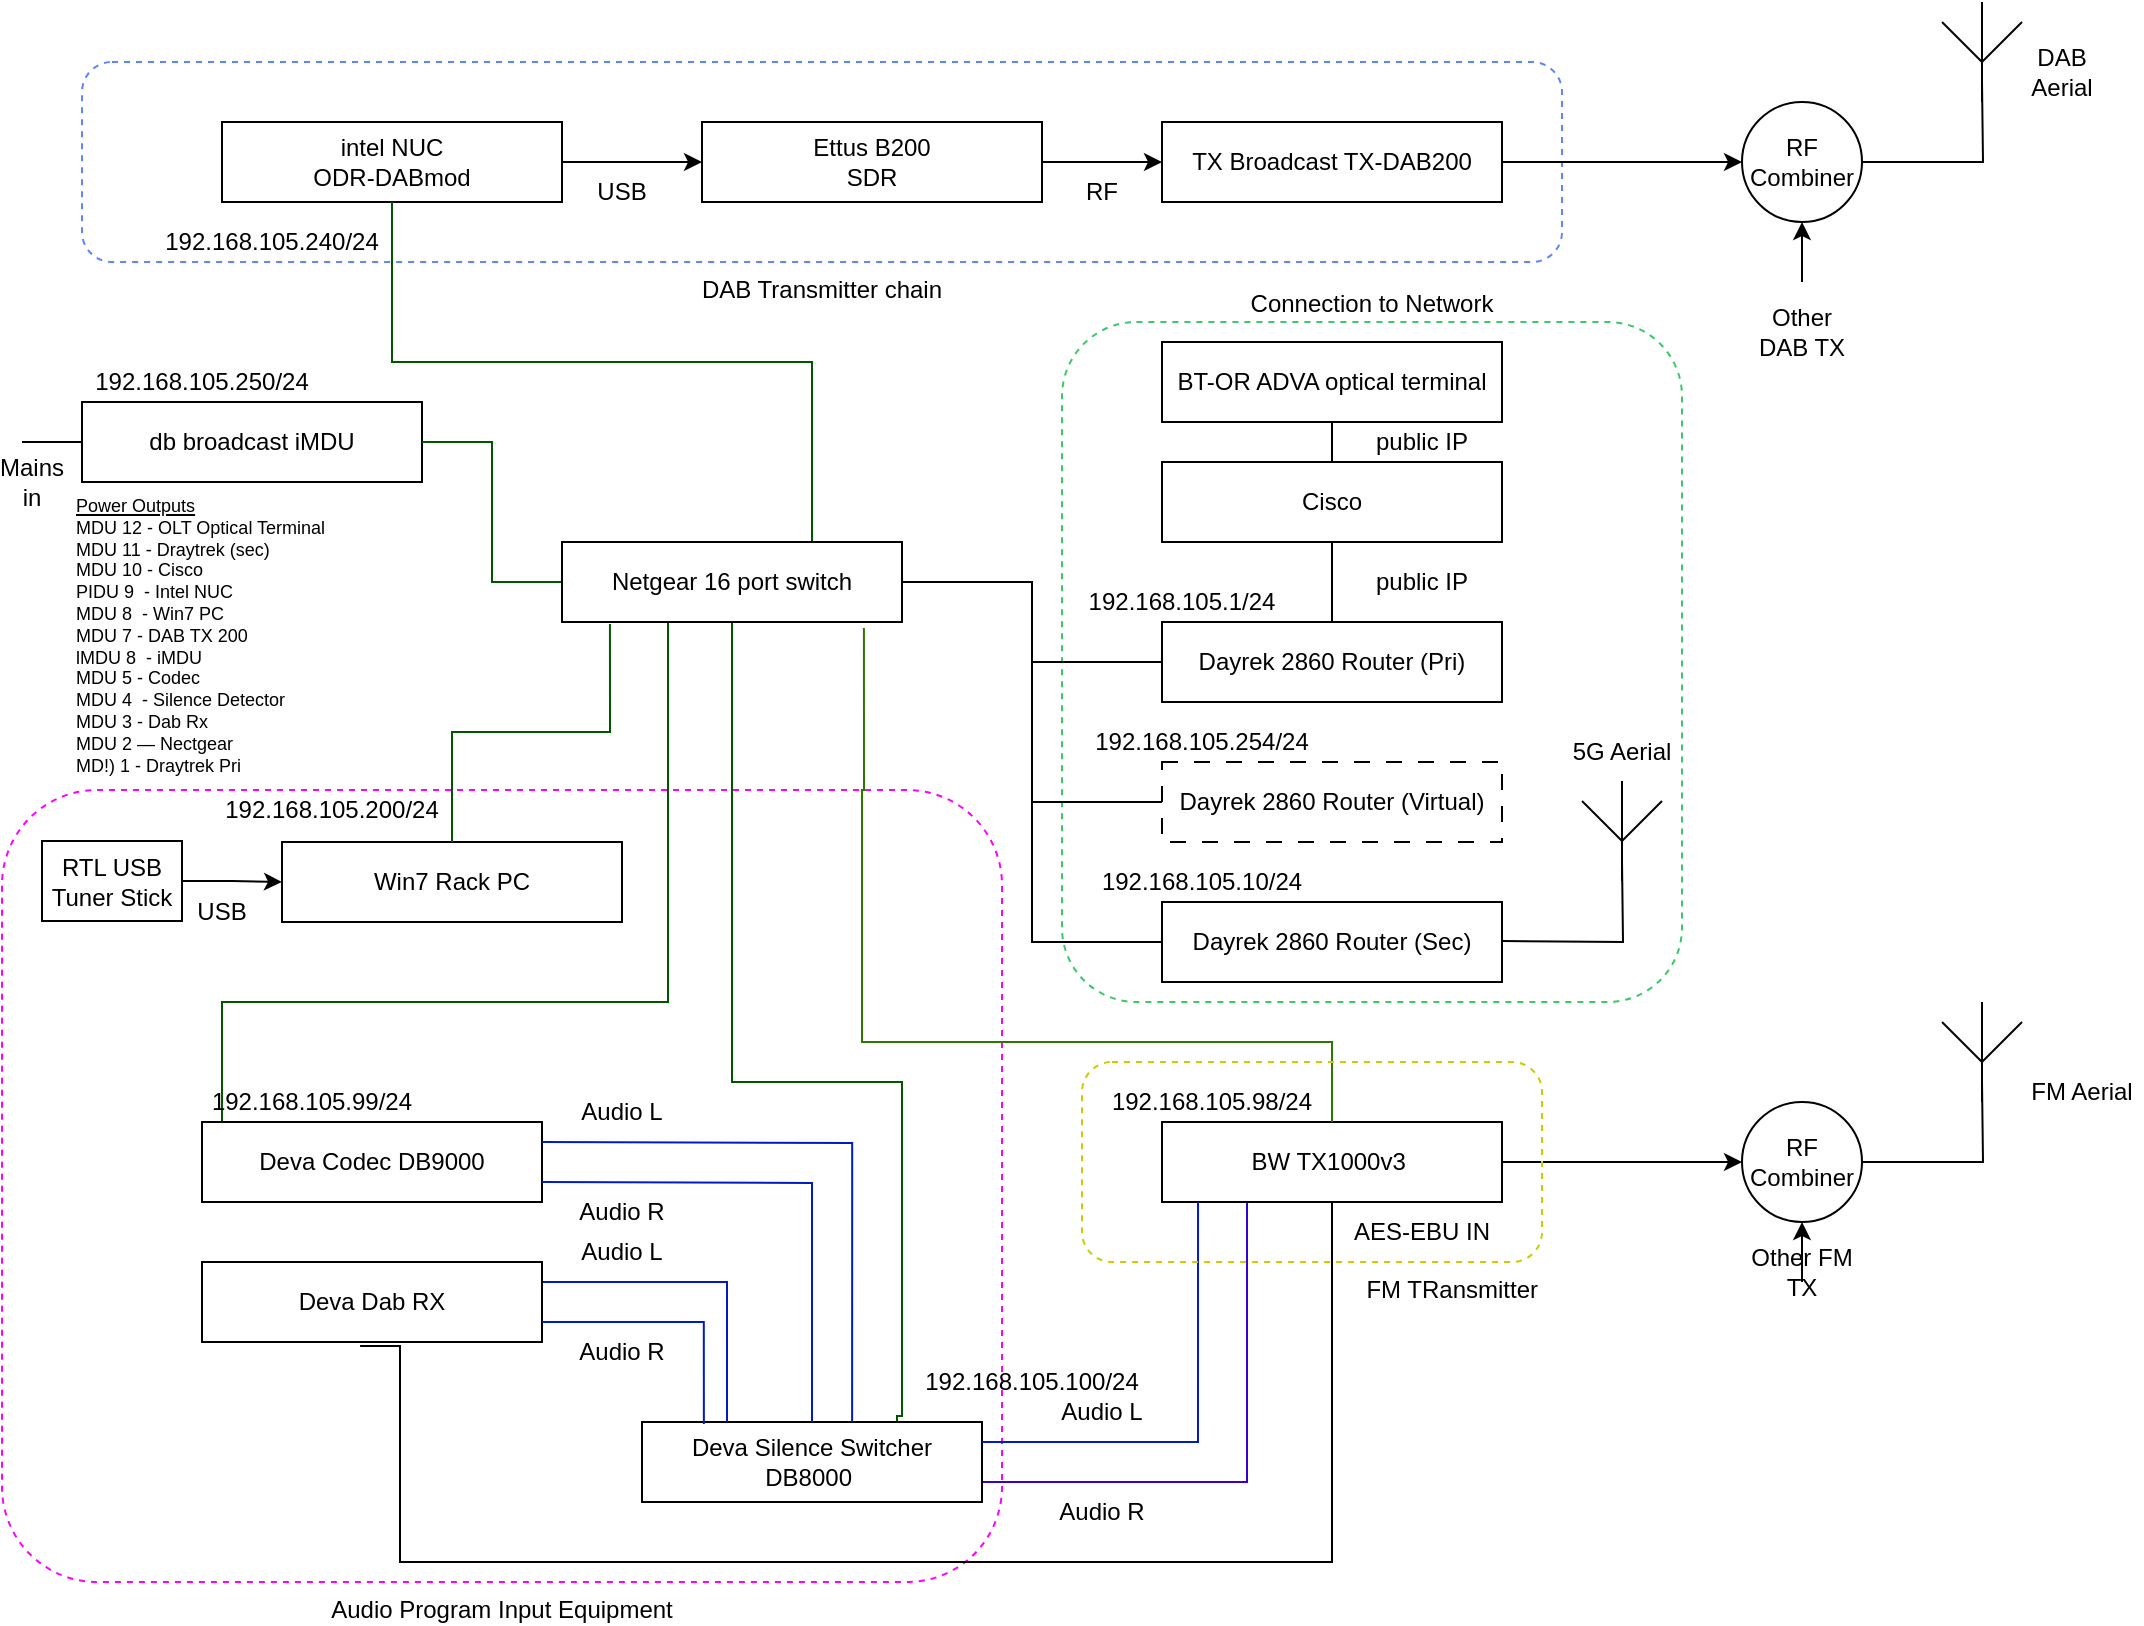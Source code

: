 <mxfile version="27.0.9">
  <diagram name="Page-1" id="bndg_6HbLod__y72PkgO">
    <mxGraphModel dx="1426" dy="841" grid="1" gridSize="10" guides="1" tooltips="1" connect="1" arrows="1" fold="1" page="1" pageScale="1" pageWidth="1169" pageHeight="827" math="0" shadow="0">
      <root>
        <mxCell id="0" />
        <mxCell id="1" parent="0" />
        <mxCell id="5baGiT5Odm0ee1N5B_kk-13" value="Connection to Network" style="rounded=1;whiteSpace=wrap;html=1;dashed=1;fillColor=none;labelPosition=center;verticalLabelPosition=top;align=center;verticalAlign=bottom;arcSize=12;strokeColor=light-dark(#3bc966, #ededed);" vertex="1" parent="1">
          <mxGeometry x="560" y="180" width="310" height="340" as="geometry" />
        </mxCell>
        <mxCell id="5baGiT5Odm0ee1N5B_kk-10" value="Audio Program I&lt;span style=&quot;background-color: transparent; color: light-dark(rgb(0, 0, 0), rgb(255, 255, 255));&quot;&gt;nput Equipment&lt;/span&gt;" style="rounded=1;whiteSpace=wrap;html=1;dashed=1;fillColor=none;labelPosition=center;verticalLabelPosition=bottom;align=center;verticalAlign=top;arcSize=12;strokeColor=#FF00FF;" vertex="1" parent="1">
          <mxGeometry x="30" y="414" width="500" height="396" as="geometry" />
        </mxCell>
        <mxCell id="AULBceBfQgbjoqoKDMBw-36" value="DAB Transmitter chain" style="rounded=1;whiteSpace=wrap;html=1;dashed=1;fillColor=none;labelPosition=center;verticalLabelPosition=bottom;align=center;verticalAlign=top;strokeColor=#5F84FF;" parent="1" vertex="1">
          <mxGeometry x="70" y="50" width="740" height="100" as="geometry" />
        </mxCell>
        <mxCell id="5baGiT5Odm0ee1N5B_kk-4" style="edgeStyle=orthogonalEdgeStyle;rounded=0;orthogonalLoop=1;jettySize=auto;html=1;endArrow=none;startFill=0;" edge="1" parent="1" source="AULBceBfQgbjoqoKDMBw-1">
          <mxGeometry relative="1" as="geometry">
            <mxPoint x="40" y="240" as="targetPoint" />
          </mxGeometry>
        </mxCell>
        <mxCell id="AULBceBfQgbjoqoKDMBw-1" value="db broadcast iMDU" style="rounded=0;whiteSpace=wrap;html=1;" parent="1" vertex="1">
          <mxGeometry x="70" y="220" width="170" height="40" as="geometry" />
        </mxCell>
        <mxCell id="AULBceBfQgbjoqoKDMBw-42" style="edgeStyle=orthogonalEdgeStyle;rounded=0;orthogonalLoop=1;jettySize=auto;html=1;exitX=1;exitY=0.5;exitDx=0;exitDy=0;entryX=0;entryY=0.5;entryDx=0;entryDy=0;" parent="1" source="AULBceBfQgbjoqoKDMBw-2" target="AULBceBfQgbjoqoKDMBw-3" edge="1">
          <mxGeometry relative="1" as="geometry" />
        </mxCell>
        <mxCell id="AULBceBfQgbjoqoKDMBw-2" value="intel NUC&lt;div&gt;ODR-DABmod&lt;/div&gt;" style="rounded=0;whiteSpace=wrap;html=1;" parent="1" vertex="1">
          <mxGeometry x="140" y="80" width="170" height="40" as="geometry" />
        </mxCell>
        <mxCell id="AULBceBfQgbjoqoKDMBw-43" style="edgeStyle=orthogonalEdgeStyle;rounded=0;orthogonalLoop=1;jettySize=auto;html=1;entryX=0;entryY=0.5;entryDx=0;entryDy=0;" parent="1" source="AULBceBfQgbjoqoKDMBw-3" target="AULBceBfQgbjoqoKDMBw-4" edge="1">
          <mxGeometry relative="1" as="geometry" />
        </mxCell>
        <mxCell id="AULBceBfQgbjoqoKDMBw-3" value="Ettus B200&lt;div&gt;SDR&lt;/div&gt;" style="rounded=0;whiteSpace=wrap;html=1;" parent="1" vertex="1">
          <mxGeometry x="380" y="80" width="170" height="40" as="geometry" />
        </mxCell>
        <mxCell id="AULBceBfQgbjoqoKDMBw-23" style="edgeStyle=orthogonalEdgeStyle;rounded=0;orthogonalLoop=1;jettySize=auto;html=1;entryX=0;entryY=0.5;entryDx=0;entryDy=0;endArrow=classic;startFill=0;endFill=1;" parent="1" source="AULBceBfQgbjoqoKDMBw-4" target="AULBceBfQgbjoqoKDMBw-16" edge="1">
          <mxGeometry relative="1" as="geometry" />
        </mxCell>
        <mxCell id="AULBceBfQgbjoqoKDMBw-4" value="TX Broadcast TX-DAB200" style="rounded=0;whiteSpace=wrap;html=1;" parent="1" vertex="1">
          <mxGeometry x="610" y="80" width="170" height="40" as="geometry" />
        </mxCell>
        <mxCell id="AULBceBfQgbjoqoKDMBw-5" value="Win7 Rack PC" style="rounded=0;whiteSpace=wrap;html=1;" parent="1" vertex="1">
          <mxGeometry x="170" y="440" width="170" height="40" as="geometry" />
        </mxCell>
        <mxCell id="AULBceBfQgbjoqoKDMBw-57" style="edgeStyle=orthogonalEdgeStyle;rounded=0;orthogonalLoop=1;jettySize=auto;html=1;exitX=0.5;exitY=1;exitDx=0;exitDy=0;entryX=0.5;entryY=0;entryDx=0;entryDy=0;endArrow=none;startFill=0;" parent="1" source="AULBceBfQgbjoqoKDMBw-6" target="AULBceBfQgbjoqoKDMBw-7" edge="1">
          <mxGeometry relative="1" as="geometry" />
        </mxCell>
        <mxCell id="AULBceBfQgbjoqoKDMBw-6" value="BT-OR ADVA optical terminal" style="rounded=0;whiteSpace=wrap;html=1;" parent="1" vertex="1">
          <mxGeometry x="610" y="190" width="170" height="40" as="geometry" />
        </mxCell>
        <mxCell id="AULBceBfQgbjoqoKDMBw-56" style="edgeStyle=orthogonalEdgeStyle;rounded=0;orthogonalLoop=1;jettySize=auto;html=1;exitX=0.5;exitY=1;exitDx=0;exitDy=0;entryX=0.5;entryY=0;entryDx=0;entryDy=0;endArrow=none;startFill=0;" parent="1" source="AULBceBfQgbjoqoKDMBw-7" target="AULBceBfQgbjoqoKDMBw-8" edge="1">
          <mxGeometry relative="1" as="geometry" />
        </mxCell>
        <mxCell id="AULBceBfQgbjoqoKDMBw-7" value="Cisco" style="rounded=0;whiteSpace=wrap;html=1;" parent="1" vertex="1">
          <mxGeometry x="610" y="250" width="170" height="40" as="geometry" />
        </mxCell>
        <mxCell id="AULBceBfQgbjoqoKDMBw-54" style="edgeStyle=orthogonalEdgeStyle;rounded=0;orthogonalLoop=1;jettySize=auto;html=1;exitX=0;exitY=0.5;exitDx=0;exitDy=0;entryX=1;entryY=0.5;entryDx=0;entryDy=0;endArrow=none;startFill=0;" parent="1" source="AULBceBfQgbjoqoKDMBw-8" target="AULBceBfQgbjoqoKDMBw-11" edge="1">
          <mxGeometry relative="1" as="geometry" />
        </mxCell>
        <mxCell id="AULBceBfQgbjoqoKDMBw-8" value="Dayrek 2860 Router (Pri)" style="rounded=0;whiteSpace=wrap;html=1;" parent="1" vertex="1">
          <mxGeometry x="610" y="330" width="170" height="40" as="geometry" />
        </mxCell>
        <mxCell id="AULBceBfQgbjoqoKDMBw-53" style="edgeStyle=orthogonalEdgeStyle;rounded=0;orthogonalLoop=1;jettySize=auto;html=1;exitX=0;exitY=0.5;exitDx=0;exitDy=0;entryX=1;entryY=0.5;entryDx=0;entryDy=0;endArrow=none;startFill=0;" parent="1" source="AULBceBfQgbjoqoKDMBw-9" target="AULBceBfQgbjoqoKDMBw-11" edge="1">
          <mxGeometry relative="1" as="geometry" />
        </mxCell>
        <mxCell id="AULBceBfQgbjoqoKDMBw-9" value="Dayrek 2860 Router (Sec)" style="rounded=0;whiteSpace=wrap;html=1;" parent="1" vertex="1">
          <mxGeometry x="610" y="470" width="170" height="40" as="geometry" />
        </mxCell>
        <mxCell id="AULBceBfQgbjoqoKDMBw-55" value="" style="edgeStyle=orthogonalEdgeStyle;rounded=0;orthogonalLoop=1;jettySize=auto;html=1;endArrow=none;startFill=0;entryX=1;entryY=0.5;entryDx=0;entryDy=0;" parent="1" source="AULBceBfQgbjoqoKDMBw-10" target="AULBceBfQgbjoqoKDMBw-11" edge="1">
          <mxGeometry relative="1" as="geometry" />
        </mxCell>
        <mxCell id="AULBceBfQgbjoqoKDMBw-10" value="Dayrek 2860 Router (Virtual)" style="rounded=0;whiteSpace=wrap;html=1;dashed=1;dashPattern=8 8;" parent="1" vertex="1">
          <mxGeometry x="610" y="400" width="170" height="40" as="geometry" />
        </mxCell>
        <mxCell id="AULBceBfQgbjoqoKDMBw-46" style="edgeStyle=orthogonalEdgeStyle;rounded=0;orthogonalLoop=1;jettySize=auto;html=1;exitX=0.141;exitY=1.025;exitDx=0;exitDy=0;entryX=0.5;entryY=0;entryDx=0;entryDy=0;endArrow=none;startFill=0;fillColor=#008a00;strokeColor=#005700;exitPerimeter=0;" parent="1" source="AULBceBfQgbjoqoKDMBw-11" target="AULBceBfQgbjoqoKDMBw-5" edge="1">
          <mxGeometry relative="1" as="geometry" />
        </mxCell>
        <mxCell id="AULBceBfQgbjoqoKDMBw-47" style="edgeStyle=orthogonalEdgeStyle;rounded=0;orthogonalLoop=1;jettySize=auto;html=1;entryX=0.5;entryY=1;entryDx=0;entryDy=0;endArrow=none;startFill=0;fillColor=#008a00;strokeColor=#005700;" parent="1" source="AULBceBfQgbjoqoKDMBw-11" target="AULBceBfQgbjoqoKDMBw-2" edge="1">
          <mxGeometry relative="1" as="geometry">
            <Array as="points">
              <mxPoint x="435" y="200" />
              <mxPoint x="225" y="200" />
            </Array>
          </mxGeometry>
        </mxCell>
        <mxCell id="AULBceBfQgbjoqoKDMBw-48" style="edgeStyle=orthogonalEdgeStyle;rounded=0;orthogonalLoop=1;jettySize=auto;html=1;entryX=1;entryY=0.5;entryDx=0;entryDy=0;endArrow=none;startFill=0;fillColor=#008a00;strokeColor=#005700;" parent="1" source="AULBceBfQgbjoqoKDMBw-11" target="AULBceBfQgbjoqoKDMBw-1" edge="1">
          <mxGeometry relative="1" as="geometry" />
        </mxCell>
        <mxCell id="AULBceBfQgbjoqoKDMBw-49" style="edgeStyle=orthogonalEdgeStyle;rounded=0;orthogonalLoop=1;jettySize=auto;html=1;exitX=0.25;exitY=1;exitDx=0;exitDy=0;entryX=0;entryY=0.5;entryDx=0;entryDy=0;endArrow=none;startFill=0;fillColor=#008a00;strokeColor=#005700;" parent="1" source="AULBceBfQgbjoqoKDMBw-11" target="AULBceBfQgbjoqoKDMBw-12" edge="1">
          <mxGeometry relative="1" as="geometry">
            <Array as="points">
              <mxPoint x="363" y="520" />
              <mxPoint x="140" y="520" />
              <mxPoint x="140" y="600" />
            </Array>
          </mxGeometry>
        </mxCell>
        <mxCell id="AULBceBfQgbjoqoKDMBw-51" style="edgeStyle=orthogonalEdgeStyle;rounded=0;orthogonalLoop=1;jettySize=auto;html=1;exitX=0.5;exitY=1;exitDx=0;exitDy=0;entryX=0.75;entryY=0;entryDx=0;entryDy=0;endArrow=none;startFill=0;fillColor=#008a00;strokeColor=#005700;" parent="1" source="AULBceBfQgbjoqoKDMBw-11" target="AULBceBfQgbjoqoKDMBw-13" edge="1">
          <mxGeometry relative="1" as="geometry">
            <mxPoint x="370" y="650" as="targetPoint" />
            <Array as="points">
              <mxPoint x="395" y="560" />
              <mxPoint x="480" y="560" />
              <mxPoint x="480" y="727" />
              <mxPoint x="478" y="727" />
            </Array>
          </mxGeometry>
        </mxCell>
        <mxCell id="AULBceBfQgbjoqoKDMBw-11" value="Netgear 16 port switch" style="rounded=0;whiteSpace=wrap;html=1;" parent="1" vertex="1">
          <mxGeometry x="310" y="290" width="170" height="40" as="geometry" />
        </mxCell>
        <mxCell id="AULBceBfQgbjoqoKDMBw-12" value="Deva Codec DB9000" style="rounded=0;whiteSpace=wrap;html=1;" parent="1" vertex="1">
          <mxGeometry x="130" y="580" width="170" height="40" as="geometry" />
        </mxCell>
        <mxCell id="AULBceBfQgbjoqoKDMBw-63" style="edgeStyle=orthogonalEdgeStyle;rounded=0;orthogonalLoop=1;jettySize=auto;html=1;exitX=1;exitY=0.75;exitDx=0;exitDy=0;entryX=0.25;entryY=1;entryDx=0;entryDy=0;endArrow=none;startFill=0;fillColor=#6a00ff;strokeColor=#3700CC;" parent="1" source="AULBceBfQgbjoqoKDMBw-13" target="AULBceBfQgbjoqoKDMBw-27" edge="1">
          <mxGeometry relative="1" as="geometry" />
        </mxCell>
        <mxCell id="AULBceBfQgbjoqoKDMBw-13" value="Deva Silence Switcher DB8000&amp;nbsp;" style="rounded=0;whiteSpace=wrap;html=1;" parent="1" vertex="1">
          <mxGeometry x="350" y="730" width="170" height="40" as="geometry" />
        </mxCell>
        <mxCell id="AULBceBfQgbjoqoKDMBw-61" style="edgeStyle=orthogonalEdgeStyle;rounded=0;orthogonalLoop=1;jettySize=auto;html=1;entryX=0.5;entryY=1;entryDx=0;entryDy=0;exitX=0.465;exitY=1.05;exitDx=0;exitDy=0;exitPerimeter=0;endArrow=none;startFill=0;" parent="1" source="AULBceBfQgbjoqoKDMBw-14" target="AULBceBfQgbjoqoKDMBw-27" edge="1">
          <mxGeometry relative="1" as="geometry">
            <Array as="points">
              <mxPoint x="229" y="800" />
              <mxPoint x="695" y="800" />
            </Array>
          </mxGeometry>
        </mxCell>
        <mxCell id="AULBceBfQgbjoqoKDMBw-65" style="edgeStyle=orthogonalEdgeStyle;rounded=0;orthogonalLoop=1;jettySize=auto;html=1;exitX=1;exitY=0.25;exitDx=0;exitDy=0;entryX=0.25;entryY=0;entryDx=0;entryDy=0;endArrow=none;startFill=0;fillColor=#0050ef;strokeColor=#001DBC;" parent="1" source="AULBceBfQgbjoqoKDMBw-14" target="AULBceBfQgbjoqoKDMBw-13" edge="1">
          <mxGeometry relative="1" as="geometry" />
        </mxCell>
        <mxCell id="AULBceBfQgbjoqoKDMBw-14" value="Deva Dab RX" style="rounded=0;whiteSpace=wrap;html=1;" parent="1" vertex="1">
          <mxGeometry x="130" y="650" width="170" height="40" as="geometry" />
        </mxCell>
        <mxCell id="AULBceBfQgbjoqoKDMBw-22" style="edgeStyle=orthogonalEdgeStyle;rounded=0;orthogonalLoop=1;jettySize=auto;html=1;endArrow=none;startFill=0;" parent="1" source="AULBceBfQgbjoqoKDMBw-16" edge="1">
          <mxGeometry relative="1" as="geometry">
            <mxPoint x="1020" y="60" as="targetPoint" />
          </mxGeometry>
        </mxCell>
        <mxCell id="AULBceBfQgbjoqoKDMBw-16" value="RF Combiner" style="ellipse;whiteSpace=wrap;html=1;aspect=fixed;" parent="1" vertex="1">
          <mxGeometry x="900" y="70" width="60" height="60" as="geometry" />
        </mxCell>
        <mxCell id="AULBceBfQgbjoqoKDMBw-21" value="" style="group" parent="1" vertex="1" connectable="0">
          <mxGeometry x="1000" y="20" width="90" height="50" as="geometry" />
        </mxCell>
        <mxCell id="AULBceBfQgbjoqoKDMBw-17" value="" style="endArrow=none;html=1;rounded=0;" parent="AULBceBfQgbjoqoKDMBw-21" edge="1">
          <mxGeometry width="50" height="50" relative="1" as="geometry">
            <mxPoint x="20" y="50" as="sourcePoint" />
            <mxPoint x="20" as="targetPoint" />
          </mxGeometry>
        </mxCell>
        <mxCell id="AULBceBfQgbjoqoKDMBw-18" value="" style="endArrow=none;html=1;rounded=0;" parent="AULBceBfQgbjoqoKDMBw-21" edge="1">
          <mxGeometry width="50" height="50" relative="1" as="geometry">
            <mxPoint y="10" as="sourcePoint" />
            <mxPoint x="20" y="30" as="targetPoint" />
          </mxGeometry>
        </mxCell>
        <mxCell id="AULBceBfQgbjoqoKDMBw-19" value="" style="endArrow=none;html=1;rounded=0;" parent="AULBceBfQgbjoqoKDMBw-21" edge="1">
          <mxGeometry width="50" height="50" relative="1" as="geometry">
            <mxPoint x="40" y="10" as="sourcePoint" />
            <mxPoint x="20" y="30" as="targetPoint" />
          </mxGeometry>
        </mxCell>
        <mxCell id="AULBceBfQgbjoqoKDMBw-20" value="DAB Aerial" style="text;html=1;align=center;verticalAlign=middle;whiteSpace=wrap;rounded=0;" parent="AULBceBfQgbjoqoKDMBw-21" vertex="1">
          <mxGeometry x="30" y="20" width="60" height="30" as="geometry" />
        </mxCell>
        <mxCell id="AULBceBfQgbjoqoKDMBw-25" style="edgeStyle=orthogonalEdgeStyle;rounded=0;orthogonalLoop=1;jettySize=auto;html=1;entryX=0.5;entryY=1;entryDx=0;entryDy=0;" parent="1" target="AULBceBfQgbjoqoKDMBw-16" edge="1">
          <mxGeometry relative="1" as="geometry">
            <mxPoint x="930" y="160" as="sourcePoint" />
          </mxGeometry>
        </mxCell>
        <mxCell id="AULBceBfQgbjoqoKDMBw-24" value="Other DAB TX" style="text;html=1;align=center;verticalAlign=middle;whiteSpace=wrap;rounded=0;" parent="1" vertex="1">
          <mxGeometry x="900" y="170" width="60" height="30" as="geometry" />
        </mxCell>
        <mxCell id="AULBceBfQgbjoqoKDMBw-26" style="edgeStyle=orthogonalEdgeStyle;rounded=0;orthogonalLoop=1;jettySize=auto;html=1;entryX=0;entryY=0.5;entryDx=0;entryDy=0;endArrow=classic;startFill=0;endFill=1;" parent="1" source="AULBceBfQgbjoqoKDMBw-27" target="AULBceBfQgbjoqoKDMBw-29" edge="1">
          <mxGeometry relative="1" as="geometry" />
        </mxCell>
        <mxCell id="AULBceBfQgbjoqoKDMBw-27" value="BW TX1000v3&amp;nbsp;" style="rounded=0;whiteSpace=wrap;html=1;" parent="1" vertex="1">
          <mxGeometry x="610" y="580" width="170" height="40" as="geometry" />
        </mxCell>
        <mxCell id="AULBceBfQgbjoqoKDMBw-28" style="edgeStyle=orthogonalEdgeStyle;rounded=0;orthogonalLoop=1;jettySize=auto;html=1;endArrow=none;startFill=0;" parent="1" source="AULBceBfQgbjoqoKDMBw-29" edge="1">
          <mxGeometry relative="1" as="geometry">
            <mxPoint x="1020" y="560" as="targetPoint" />
          </mxGeometry>
        </mxCell>
        <mxCell id="AULBceBfQgbjoqoKDMBw-29" value="RF Combiner" style="ellipse;whiteSpace=wrap;html=1;aspect=fixed;" parent="1" vertex="1">
          <mxGeometry x="900" y="570" width="60" height="60" as="geometry" />
        </mxCell>
        <mxCell id="AULBceBfQgbjoqoKDMBw-30" value="" style="endArrow=none;html=1;rounded=0;" parent="1" edge="1">
          <mxGeometry width="50" height="50" relative="1" as="geometry">
            <mxPoint x="1020" y="570" as="sourcePoint" />
            <mxPoint x="1020" y="520" as="targetPoint" />
          </mxGeometry>
        </mxCell>
        <mxCell id="AULBceBfQgbjoqoKDMBw-31" value="" style="endArrow=none;html=1;rounded=0;" parent="1" edge="1">
          <mxGeometry width="50" height="50" relative="1" as="geometry">
            <mxPoint x="1000" y="530" as="sourcePoint" />
            <mxPoint x="1020" y="550" as="targetPoint" />
          </mxGeometry>
        </mxCell>
        <mxCell id="AULBceBfQgbjoqoKDMBw-32" value="" style="endArrow=none;html=1;rounded=0;" parent="1" edge="1">
          <mxGeometry width="50" height="50" relative="1" as="geometry">
            <mxPoint x="1040" y="530" as="sourcePoint" />
            <mxPoint x="1020" y="550" as="targetPoint" />
          </mxGeometry>
        </mxCell>
        <mxCell id="AULBceBfQgbjoqoKDMBw-33" style="edgeStyle=orthogonalEdgeStyle;rounded=0;orthogonalLoop=1;jettySize=auto;html=1;entryX=0.5;entryY=1;entryDx=0;entryDy=0;" parent="1" target="AULBceBfQgbjoqoKDMBw-29" edge="1">
          <mxGeometry relative="1" as="geometry">
            <mxPoint x="930" y="660" as="sourcePoint" />
          </mxGeometry>
        </mxCell>
        <mxCell id="AULBceBfQgbjoqoKDMBw-34" value="Other FM TX" style="text;html=1;align=center;verticalAlign=middle;whiteSpace=wrap;rounded=0;" parent="1" vertex="1">
          <mxGeometry x="900" y="640" width="60" height="30" as="geometry" />
        </mxCell>
        <mxCell id="AULBceBfQgbjoqoKDMBw-35" value="FM Aerial" style="text;html=1;align=center;verticalAlign=middle;whiteSpace=wrap;rounded=0;" parent="1" vertex="1">
          <mxGeometry x="1040" y="550" width="60" height="30" as="geometry" />
        </mxCell>
        <mxCell id="AULBceBfQgbjoqoKDMBw-37" value="RTL USB Tuner Stick" style="rounded=0;whiteSpace=wrap;html=1;" parent="1" vertex="1">
          <mxGeometry x="50" y="439.5" width="70" height="40" as="geometry" />
        </mxCell>
        <mxCell id="AULBceBfQgbjoqoKDMBw-40" value="" style="edgeStyle=orthogonalEdgeStyle;rounded=0;orthogonalLoop=1;jettySize=auto;html=1;entryX=0;entryY=0.5;entryDx=0;entryDy=0;" parent="1" source="AULBceBfQgbjoqoKDMBw-37" target="AULBceBfQgbjoqoKDMBw-5" edge="1">
          <mxGeometry relative="1" as="geometry">
            <mxPoint x="100" y="465" as="sourcePoint" />
            <mxPoint x="170" y="465" as="targetPoint" />
          </mxGeometry>
        </mxCell>
        <mxCell id="AULBceBfQgbjoqoKDMBw-39" value="USB" style="text;html=1;align=center;verticalAlign=middle;whiteSpace=wrap;rounded=0;" parent="1" vertex="1">
          <mxGeometry x="110" y="460" width="60" height="30" as="geometry" />
        </mxCell>
        <mxCell id="AULBceBfQgbjoqoKDMBw-41" value="USB" style="text;html=1;align=center;verticalAlign=middle;whiteSpace=wrap;rounded=0;" parent="1" vertex="1">
          <mxGeometry x="310" y="100" width="60" height="30" as="geometry" />
        </mxCell>
        <mxCell id="AULBceBfQgbjoqoKDMBw-45" value="RF" style="text;html=1;align=center;verticalAlign=middle;whiteSpace=wrap;rounded=0;" parent="1" vertex="1">
          <mxGeometry x="550" y="100" width="60" height="30" as="geometry" />
        </mxCell>
        <mxCell id="AULBceBfQgbjoqoKDMBw-52" style="edgeStyle=orthogonalEdgeStyle;rounded=0;orthogonalLoop=1;jettySize=auto;html=1;exitX=0.5;exitY=0;exitDx=0;exitDy=0;endArrow=none;startFill=0;fillColor=#60a917;strokeColor=#2D7600;entryX=0.888;entryY=1.075;entryDx=0;entryDy=0;entryPerimeter=0;" parent="1" source="AULBceBfQgbjoqoKDMBw-27" edge="1" target="AULBceBfQgbjoqoKDMBw-11">
          <mxGeometry relative="1" as="geometry">
            <mxPoint x="460" y="414" as="targetPoint" />
            <Array as="points">
              <mxPoint x="695" y="540" />
              <mxPoint x="460" y="540" />
              <mxPoint x="460" y="414" />
              <mxPoint x="461" y="414" />
            </Array>
          </mxGeometry>
        </mxCell>
        <mxCell id="AULBceBfQgbjoqoKDMBw-62" style="edgeStyle=orthogonalEdgeStyle;rounded=0;orthogonalLoop=1;jettySize=auto;html=1;exitX=1;exitY=0.25;exitDx=0;exitDy=0;entryX=0.106;entryY=1;entryDx=0;entryDy=0;entryPerimeter=0;endArrow=none;startFill=0;fillColor=#0050ef;strokeColor=#001DBC;" parent="1" source="AULBceBfQgbjoqoKDMBw-13" target="AULBceBfQgbjoqoKDMBw-27" edge="1">
          <mxGeometry relative="1" as="geometry">
            <mxPoint x="630" y="610" as="targetPoint" />
          </mxGeometry>
        </mxCell>
        <mxCell id="AULBceBfQgbjoqoKDMBw-64" style="edgeStyle=orthogonalEdgeStyle;rounded=0;orthogonalLoop=1;jettySize=auto;html=1;exitX=1;exitY=0.75;exitDx=0;exitDy=0;entryX=0.182;entryY=0.025;entryDx=0;entryDy=0;entryPerimeter=0;endArrow=none;startFill=0;fillColor=#0050ef;strokeColor=#001DBC;" parent="1" source="AULBceBfQgbjoqoKDMBw-14" target="AULBceBfQgbjoqoKDMBw-13" edge="1">
          <mxGeometry relative="1" as="geometry" />
        </mxCell>
        <mxCell id="AULBceBfQgbjoqoKDMBw-67" value="&lt;div&gt;&lt;u&gt;Power Outputs&lt;/u&gt;&lt;/div&gt;&lt;div&gt;MDU 12 - OLT Optical Terminal&lt;/div&gt;&lt;div&gt;MDU 11 - Draytrek (sec)&lt;/div&gt;&lt;div&gt;MDU 10 - Cisco&lt;/div&gt;&lt;div&gt;PIDU 9&amp;nbsp; - Intel NUC&lt;/div&gt;&lt;div&gt;MDU 8&amp;nbsp; - Win7 PC&lt;/div&gt;&lt;div&gt;MDU 7 - DAB TX 200&lt;/div&gt;&lt;div&gt;&lt;p style=&quot;margin: 0px;&quot;&gt;lMDU 8&amp;nbsp; - iMDU&lt;/p&gt;&lt;p style=&quot;margin: 0px;&quot;&gt;MDU 5 - Codec&lt;/p&gt;&lt;p style=&quot;margin: 0px;&quot;&gt;MDU 4&amp;nbsp; - Silence Detector&lt;/p&gt;&lt;p style=&quot;margin: 0px;&quot;&gt;MDU 3 - Dab Rx&lt;/p&gt;&lt;p style=&quot;margin: 0px;&quot;&gt;MDU 2 — Nectgear&lt;/p&gt;&lt;p style=&quot;margin: 0px;&quot;&gt;MD!) 1 -&amp;nbsp;&lt;span style=&quot;background-color: transparent; color: light-dark(rgb(0, 0, 0), rgb(255, 255, 255));&quot;&gt;Draytrek Pri&lt;/span&gt;&lt;/p&gt;&lt;p style=&quot;margin: 0px;&quot;&gt;&lt;br&gt;&lt;/p&gt;&lt;/div&gt;" style="text;html=1;align=left;verticalAlign=top;whiteSpace=wrap;rounded=0;fontSize=9;" parent="1" vertex="1">
          <mxGeometry x="65" y="260" width="200" height="140" as="geometry" />
        </mxCell>
        <mxCell id="AULBceBfQgbjoqoKDMBw-68" value="Audio L" style="text;html=1;align=center;verticalAlign=middle;whiteSpace=wrap;rounded=0;" parent="1" vertex="1">
          <mxGeometry x="550" y="710" width="60" height="30" as="geometry" />
        </mxCell>
        <mxCell id="AULBceBfQgbjoqoKDMBw-69" value="Audio R" style="text;html=1;align=center;verticalAlign=middle;whiteSpace=wrap;rounded=0;" parent="1" vertex="1">
          <mxGeometry x="550" y="760" width="60" height="30" as="geometry" />
        </mxCell>
        <mxCell id="AULBceBfQgbjoqoKDMBw-70" value="Audio L" style="text;html=1;align=center;verticalAlign=middle;whiteSpace=wrap;rounded=0;" parent="1" vertex="1">
          <mxGeometry x="310" y="630" width="60" height="30" as="geometry" />
        </mxCell>
        <mxCell id="AULBceBfQgbjoqoKDMBw-71" value="Audio R" style="text;html=1;align=center;verticalAlign=middle;whiteSpace=wrap;rounded=0;" parent="1" vertex="1">
          <mxGeometry x="310" y="680" width="60" height="30" as="geometry" />
        </mxCell>
        <mxCell id="AULBceBfQgbjoqoKDMBw-74" value="AES-EBU IN" style="text;html=1;align=center;verticalAlign=middle;whiteSpace=wrap;rounded=0;" parent="1" vertex="1">
          <mxGeometry x="700" y="620" width="80" height="30" as="geometry" />
        </mxCell>
        <mxCell id="AULBceBfQgbjoqoKDMBw-75" style="edgeStyle=orthogonalEdgeStyle;rounded=0;orthogonalLoop=1;jettySize=auto;html=1;exitX=1;exitY=0.25;exitDx=0;exitDy=0;entryX=0.618;entryY=0;entryDx=0;entryDy=0;entryPerimeter=0;endArrow=none;startFill=0;fillColor=#0050ef;strokeColor=#001DBC;" parent="1" target="AULBceBfQgbjoqoKDMBw-13" edge="1">
          <mxGeometry relative="1" as="geometry">
            <mxPoint x="300" y="590" as="sourcePoint" />
            <mxPoint x="393" y="660" as="targetPoint" />
          </mxGeometry>
        </mxCell>
        <mxCell id="AULBceBfQgbjoqoKDMBw-76" style="edgeStyle=orthogonalEdgeStyle;rounded=0;orthogonalLoop=1;jettySize=auto;html=1;exitX=1;exitY=0.75;exitDx=0;exitDy=0;entryX=0.5;entryY=0;entryDx=0;entryDy=0;endArrow=none;startFill=0;fillColor=#0050ef;strokeColor=#001DBC;" parent="1" target="AULBceBfQgbjoqoKDMBw-13" edge="1">
          <mxGeometry relative="1" as="geometry">
            <mxPoint x="300" y="610" as="sourcePoint" />
            <mxPoint x="381" y="661" as="targetPoint" />
          </mxGeometry>
        </mxCell>
        <mxCell id="AULBceBfQgbjoqoKDMBw-77" value="Audio L" style="text;html=1;align=center;verticalAlign=middle;whiteSpace=wrap;rounded=0;" parent="1" vertex="1">
          <mxGeometry x="310" y="560" width="60" height="30" as="geometry" />
        </mxCell>
        <mxCell id="AULBceBfQgbjoqoKDMBw-78" value="Audio R" style="text;html=1;align=center;verticalAlign=middle;whiteSpace=wrap;rounded=0;" parent="1" vertex="1">
          <mxGeometry x="310" y="610" width="60" height="30" as="geometry" />
        </mxCell>
        <mxCell id="AULBceBfQgbjoqoKDMBw-80" value="Mains in" style="text;html=1;align=center;verticalAlign=middle;whiteSpace=wrap;rounded=0;" parent="1" vertex="1">
          <mxGeometry x="30" y="240" width="30" height="40" as="geometry" />
        </mxCell>
        <mxCell id="AULBceBfQgbjoqoKDMBw-83" value="192.168.105.10/24" style="text;html=1;align=center;verticalAlign=middle;whiteSpace=wrap;rounded=0;fontSize=12;" parent="1" vertex="1">
          <mxGeometry x="600" y="450" width="60" height="20" as="geometry" />
        </mxCell>
        <mxCell id="AULBceBfQgbjoqoKDMBw-84" value="192.168.105.1/24" style="text;html=1;align=center;verticalAlign=middle;whiteSpace=wrap;rounded=0;fontSize=12;" parent="1" vertex="1">
          <mxGeometry x="590" y="310" width="60" height="20" as="geometry" />
        </mxCell>
        <mxCell id="AULBceBfQgbjoqoKDMBw-85" value="192.168.105.254/24" style="text;html=1;align=center;verticalAlign=middle;whiteSpace=wrap;rounded=0;fontSize=12;" parent="1" vertex="1">
          <mxGeometry x="600" y="380" width="60" height="20" as="geometry" />
        </mxCell>
        <mxCell id="AULBceBfQgbjoqoKDMBw-86" value="192.168.105.98/24" style="text;html=1;align=center;verticalAlign=middle;whiteSpace=wrap;rounded=0;fontSize=12;" parent="1" vertex="1">
          <mxGeometry x="580" y="560" width="110" height="20" as="geometry" />
        </mxCell>
        <mxCell id="AULBceBfQgbjoqoKDMBw-87" value="192.168.105.100/24" style="text;html=1;align=center;verticalAlign=middle;whiteSpace=wrap;rounded=0;fontSize=12;" parent="1" vertex="1">
          <mxGeometry x="490" y="700" width="110" height="20" as="geometry" />
        </mxCell>
        <mxCell id="AULBceBfQgbjoqoKDMBw-88" value="192.168.105.99/24" style="text;html=1;align=center;verticalAlign=middle;whiteSpace=wrap;rounded=0;fontSize=12;" parent="1" vertex="1">
          <mxGeometry x="130" y="560" width="110" height="20" as="geometry" />
        </mxCell>
        <mxCell id="AULBceBfQgbjoqoKDMBw-89" value="192.168.105.250/24" style="text;html=1;align=center;verticalAlign=middle;whiteSpace=wrap;rounded=0;fontSize=12;" parent="1" vertex="1">
          <mxGeometry x="75" y="200" width="110" height="20" as="geometry" />
        </mxCell>
        <mxCell id="AULBceBfQgbjoqoKDMBw-90" value="192.168.105.200/24" style="text;html=1;align=center;verticalAlign=middle;whiteSpace=wrap;rounded=0;fontSize=12;" parent="1" vertex="1">
          <mxGeometry x="140" y="414" width="110" height="20" as="geometry" />
        </mxCell>
        <mxCell id="AULBceBfQgbjoqoKDMBw-91" value="192.168.105.240/24" style="text;html=1;align=center;verticalAlign=middle;whiteSpace=wrap;rounded=0;fontSize=12;" parent="1" vertex="1">
          <mxGeometry x="110" y="130" width="110" height="20" as="geometry" />
        </mxCell>
        <mxCell id="AULBceBfQgbjoqoKDMBw-92" value="public IP" style="text;html=1;align=center;verticalAlign=middle;whiteSpace=wrap;rounded=0;fontSize=12;" parent="1" vertex="1">
          <mxGeometry x="685" y="300" width="110" height="20" as="geometry" />
        </mxCell>
        <mxCell id="AULBceBfQgbjoqoKDMBw-93" value="public IP" style="text;html=1;align=center;verticalAlign=middle;whiteSpace=wrap;rounded=0;fontSize=12;" parent="1" vertex="1">
          <mxGeometry x="685" y="230" width="110" height="20" as="geometry" />
        </mxCell>
        <mxCell id="AULBceBfQgbjoqoKDMBw-96" style="edgeStyle=orthogonalEdgeStyle;rounded=0;orthogonalLoop=1;jettySize=auto;html=1;endArrow=none;startFill=0;" parent="1" edge="1">
          <mxGeometry relative="1" as="geometry">
            <mxPoint x="840" y="449.5" as="targetPoint" />
            <mxPoint x="780" y="489.5" as="sourcePoint" />
          </mxGeometry>
        </mxCell>
        <mxCell id="AULBceBfQgbjoqoKDMBw-97" value="" style="endArrow=none;html=1;rounded=0;" parent="1" edge="1">
          <mxGeometry width="50" height="50" relative="1" as="geometry">
            <mxPoint x="840" y="459.5" as="sourcePoint" />
            <mxPoint x="840" y="409.5" as="targetPoint" />
          </mxGeometry>
        </mxCell>
        <mxCell id="AULBceBfQgbjoqoKDMBw-98" value="" style="endArrow=none;html=1;rounded=0;" parent="1" edge="1">
          <mxGeometry width="50" height="50" relative="1" as="geometry">
            <mxPoint x="820" y="419.5" as="sourcePoint" />
            <mxPoint x="840" y="439.5" as="targetPoint" />
          </mxGeometry>
        </mxCell>
        <mxCell id="AULBceBfQgbjoqoKDMBw-99" value="" style="endArrow=none;html=1;rounded=0;" parent="1" edge="1">
          <mxGeometry width="50" height="50" relative="1" as="geometry">
            <mxPoint x="860" y="419.5" as="sourcePoint" />
            <mxPoint x="840" y="439.5" as="targetPoint" />
          </mxGeometry>
        </mxCell>
        <mxCell id="AULBceBfQgbjoqoKDMBw-100" value="5G Aerial" style="text;html=1;align=center;verticalAlign=middle;whiteSpace=wrap;rounded=0;" parent="1" vertex="1">
          <mxGeometry x="810" y="380" width="60" height="30" as="geometry" />
        </mxCell>
        <mxCell id="5baGiT5Odm0ee1N5B_kk-8" value="FM TRansmitter" style="rounded=1;whiteSpace=wrap;html=1;dashed=1;fillColor=none;labelPosition=center;verticalLabelPosition=bottom;align=right;verticalAlign=top;strokeColor=#CCCC00;" vertex="1" parent="1">
          <mxGeometry x="570" y="550" width="230" height="100" as="geometry" />
        </mxCell>
      </root>
    </mxGraphModel>
  </diagram>
</mxfile>
